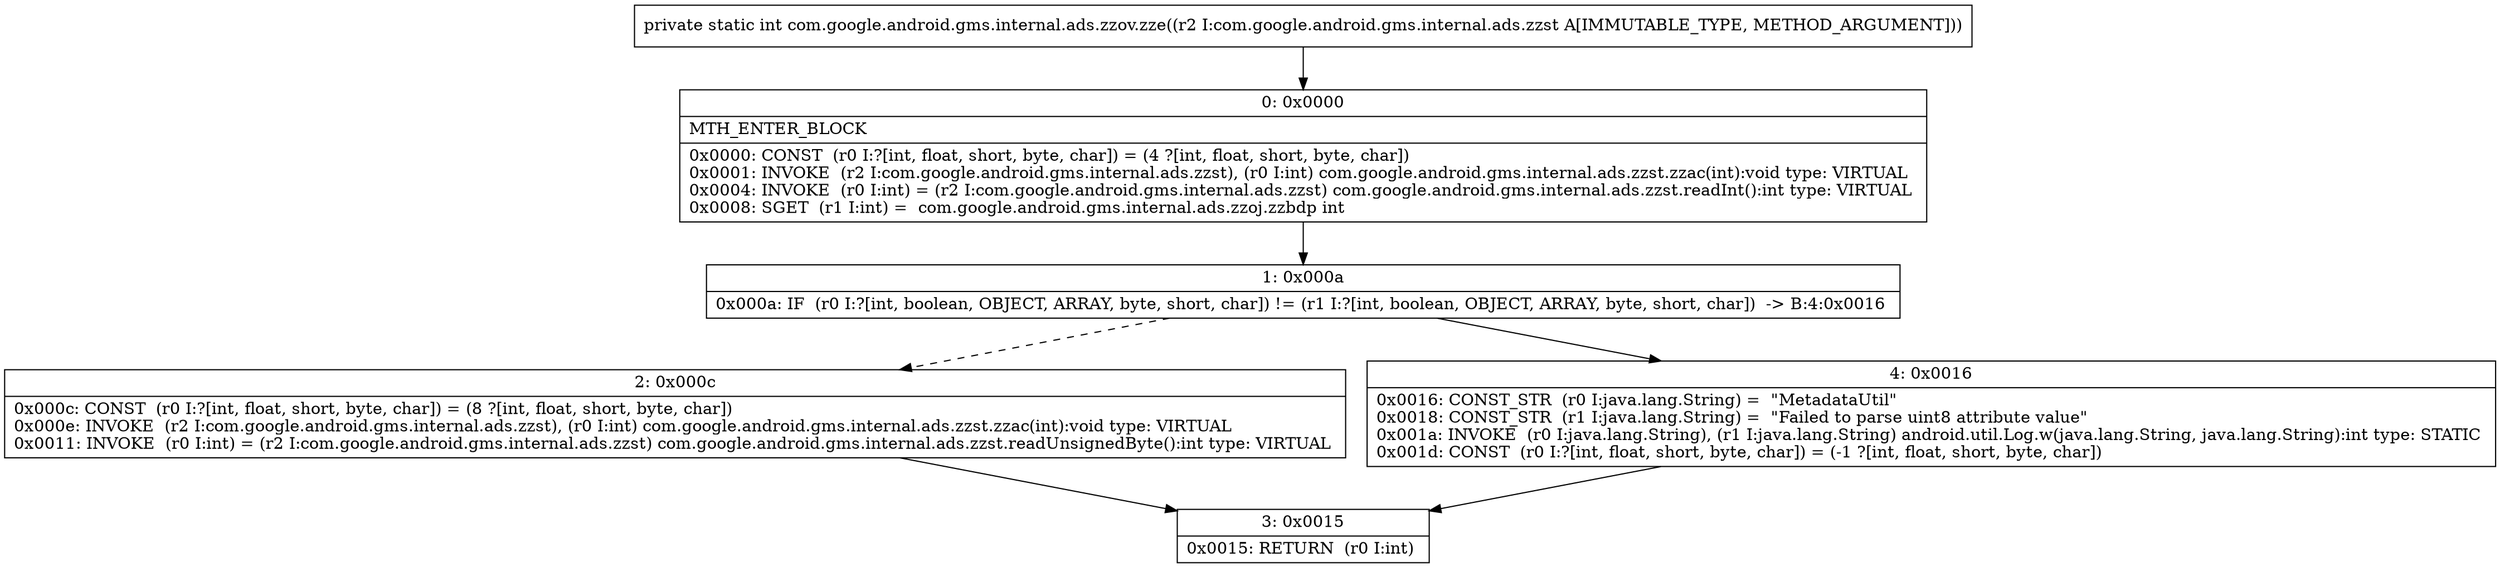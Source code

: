 digraph "CFG forcom.google.android.gms.internal.ads.zzov.zze(Lcom\/google\/android\/gms\/internal\/ads\/zzst;)I" {
Node_0 [shape=record,label="{0\:\ 0x0000|MTH_ENTER_BLOCK\l|0x0000: CONST  (r0 I:?[int, float, short, byte, char]) = (4 ?[int, float, short, byte, char]) \l0x0001: INVOKE  (r2 I:com.google.android.gms.internal.ads.zzst), (r0 I:int) com.google.android.gms.internal.ads.zzst.zzac(int):void type: VIRTUAL \l0x0004: INVOKE  (r0 I:int) = (r2 I:com.google.android.gms.internal.ads.zzst) com.google.android.gms.internal.ads.zzst.readInt():int type: VIRTUAL \l0x0008: SGET  (r1 I:int) =  com.google.android.gms.internal.ads.zzoj.zzbdp int \l}"];
Node_1 [shape=record,label="{1\:\ 0x000a|0x000a: IF  (r0 I:?[int, boolean, OBJECT, ARRAY, byte, short, char]) != (r1 I:?[int, boolean, OBJECT, ARRAY, byte, short, char])  \-\> B:4:0x0016 \l}"];
Node_2 [shape=record,label="{2\:\ 0x000c|0x000c: CONST  (r0 I:?[int, float, short, byte, char]) = (8 ?[int, float, short, byte, char]) \l0x000e: INVOKE  (r2 I:com.google.android.gms.internal.ads.zzst), (r0 I:int) com.google.android.gms.internal.ads.zzst.zzac(int):void type: VIRTUAL \l0x0011: INVOKE  (r0 I:int) = (r2 I:com.google.android.gms.internal.ads.zzst) com.google.android.gms.internal.ads.zzst.readUnsignedByte():int type: VIRTUAL \l}"];
Node_3 [shape=record,label="{3\:\ 0x0015|0x0015: RETURN  (r0 I:int) \l}"];
Node_4 [shape=record,label="{4\:\ 0x0016|0x0016: CONST_STR  (r0 I:java.lang.String) =  \"MetadataUtil\" \l0x0018: CONST_STR  (r1 I:java.lang.String) =  \"Failed to parse uint8 attribute value\" \l0x001a: INVOKE  (r0 I:java.lang.String), (r1 I:java.lang.String) android.util.Log.w(java.lang.String, java.lang.String):int type: STATIC \l0x001d: CONST  (r0 I:?[int, float, short, byte, char]) = (\-1 ?[int, float, short, byte, char]) \l}"];
MethodNode[shape=record,label="{private static int com.google.android.gms.internal.ads.zzov.zze((r2 I:com.google.android.gms.internal.ads.zzst A[IMMUTABLE_TYPE, METHOD_ARGUMENT])) }"];
MethodNode -> Node_0;
Node_0 -> Node_1;
Node_1 -> Node_2[style=dashed];
Node_1 -> Node_4;
Node_2 -> Node_3;
Node_4 -> Node_3;
}

